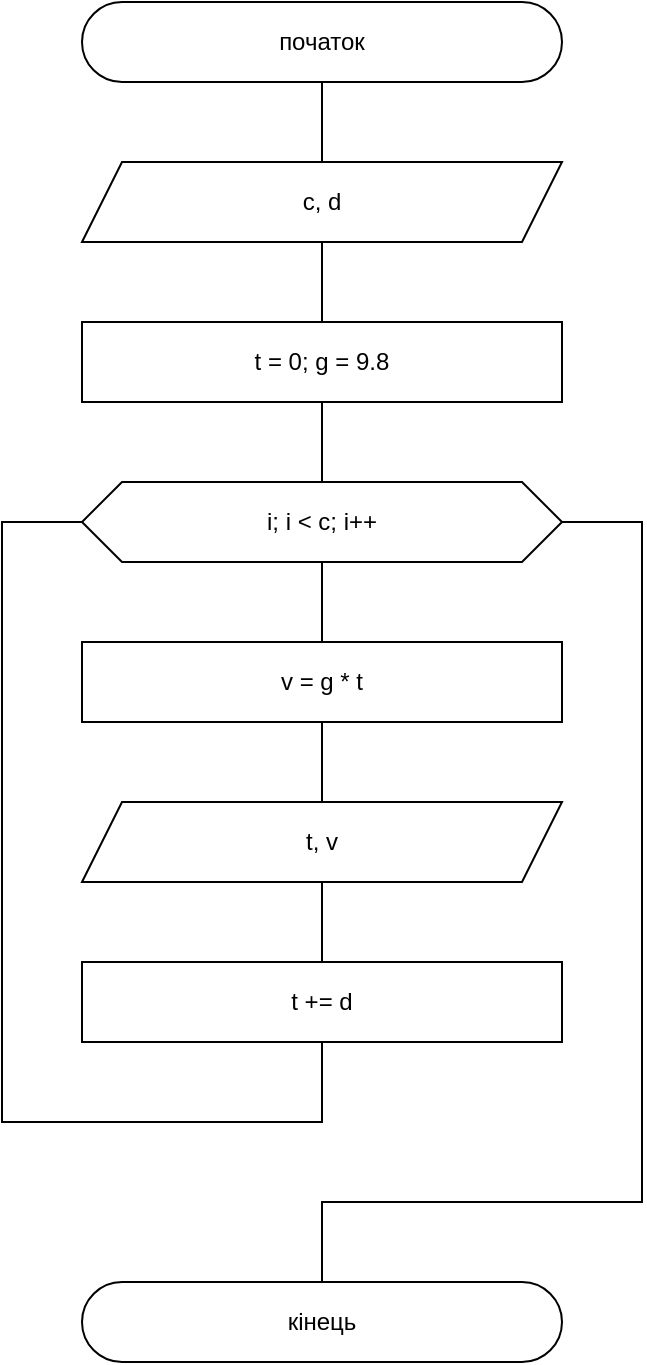 <mxfile version="20.3.3" type="device"><diagram id="mBOASeKgAhFQHN11qriA" name="Page-1"><mxGraphModel dx="1038" dy="529" grid="1" gridSize="10" guides="1" tooltips="1" connect="1" arrows="1" fold="1" page="1" pageScale="1" pageWidth="1169" pageHeight="1654" math="0" shadow="0"><root><mxCell id="0"/><mxCell id="1" parent="0"/><mxCell id="boXqaztt5i2hfqAZod-1-1" value="початок" style="rounded=1;whiteSpace=wrap;html=1;arcSize=50;" vertex="1" parent="1"><mxGeometry x="360" y="120" width="240" height="40" as="geometry"/></mxCell><mxCell id="boXqaztt5i2hfqAZod-1-2" value="кінець" style="rounded=1;whiteSpace=wrap;html=1;arcSize=50;" vertex="1" parent="1"><mxGeometry x="360" y="760" width="240" height="40" as="geometry"/></mxCell><mxCell id="boXqaztt5i2hfqAZod-1-3" value="c, d" style="shape=parallelogram;perimeter=parallelogramPerimeter;whiteSpace=wrap;html=1;fixedSize=1;" vertex="1" parent="1"><mxGeometry x="360" y="200" width="240" height="40" as="geometry"/></mxCell><mxCell id="boXqaztt5i2hfqAZod-1-4" value="t = 0; g = 9.8" style="rounded=0;whiteSpace=wrap;html=1;" vertex="1" parent="1"><mxGeometry x="360" y="280" width="240" height="40" as="geometry"/></mxCell><mxCell id="boXqaztt5i2hfqAZod-1-5" value="i; i &amp;lt; c; i++" style="shape=hexagon;perimeter=hexagonPerimeter2;whiteSpace=wrap;html=1;fixedSize=1;" vertex="1" parent="1"><mxGeometry x="360" y="360" width="240" height="40" as="geometry"/></mxCell><mxCell id="boXqaztt5i2hfqAZod-1-6" value="v = g * t" style="rounded=0;whiteSpace=wrap;html=1;" vertex="1" parent="1"><mxGeometry x="360" y="440" width="240" height="40" as="geometry"/></mxCell><mxCell id="boXqaztt5i2hfqAZod-1-7" value="t, v" style="shape=parallelogram;perimeter=parallelogramPerimeter;whiteSpace=wrap;html=1;fixedSize=1;" vertex="1" parent="1"><mxGeometry x="360" y="520" width="240" height="40" as="geometry"/></mxCell><mxCell id="boXqaztt5i2hfqAZod-1-8" value="t += d" style="rounded=0;whiteSpace=wrap;html=1;" vertex="1" parent="1"><mxGeometry x="360" y="600" width="240" height="40" as="geometry"/></mxCell><mxCell id="boXqaztt5i2hfqAZod-1-9" value="" style="endArrow=none;html=1;rounded=0;entryX=0.5;entryY=1;entryDx=0;entryDy=0;exitX=0.5;exitY=0;exitDx=0;exitDy=0;" edge="1" parent="1" source="boXqaztt5i2hfqAZod-1-3" target="boXqaztt5i2hfqAZod-1-1"><mxGeometry width="50" height="50" relative="1" as="geometry"><mxPoint x="690" y="165" as="sourcePoint"/><mxPoint x="740" y="115" as="targetPoint"/></mxGeometry></mxCell><mxCell id="boXqaztt5i2hfqAZod-1-10" value="" style="endArrow=none;html=1;rounded=0;entryX=0.5;entryY=1;entryDx=0;entryDy=0;exitX=0.5;exitY=0;exitDx=0;exitDy=0;" edge="1" parent="1" source="boXqaztt5i2hfqAZod-1-4" target="boXqaztt5i2hfqAZod-1-3"><mxGeometry width="50" height="50" relative="1" as="geometry"><mxPoint x="700" y="175" as="sourcePoint"/><mxPoint x="750" y="125" as="targetPoint"/></mxGeometry></mxCell><mxCell id="boXqaztt5i2hfqAZod-1-11" value="" style="endArrow=none;html=1;rounded=0;entryX=0.5;entryY=1;entryDx=0;entryDy=0;exitX=0.5;exitY=0;exitDx=0;exitDy=0;" edge="1" parent="1" source="boXqaztt5i2hfqAZod-1-5" target="boXqaztt5i2hfqAZod-1-4"><mxGeometry width="50" height="50" relative="1" as="geometry"><mxPoint x="710" y="185" as="sourcePoint"/><mxPoint x="760" y="135" as="targetPoint"/></mxGeometry></mxCell><mxCell id="boXqaztt5i2hfqAZod-1-12" value="" style="endArrow=none;html=1;rounded=0;entryX=0.5;entryY=1;entryDx=0;entryDy=0;exitX=0.5;exitY=0;exitDx=0;exitDy=0;" edge="1" parent="1" source="boXqaztt5i2hfqAZod-1-6" target="boXqaztt5i2hfqAZod-1-5"><mxGeometry width="50" height="50" relative="1" as="geometry"><mxPoint x="720" y="195" as="sourcePoint"/><mxPoint x="770" y="145" as="targetPoint"/></mxGeometry></mxCell><mxCell id="boXqaztt5i2hfqAZod-1-13" value="" style="endArrow=none;html=1;rounded=0;exitX=0.5;exitY=1;exitDx=0;exitDy=0;entryX=0.5;entryY=0;entryDx=0;entryDy=0;" edge="1" parent="1" source="boXqaztt5i2hfqAZod-1-6" target="boXqaztt5i2hfqAZod-1-7"><mxGeometry width="50" height="50" relative="1" as="geometry"><mxPoint x="730" y="205" as="sourcePoint"/><mxPoint x="780" y="155" as="targetPoint"/></mxGeometry></mxCell><mxCell id="boXqaztt5i2hfqAZod-1-14" value="" style="endArrow=none;html=1;rounded=0;exitX=0.5;exitY=1;exitDx=0;exitDy=0;entryX=0.5;entryY=0;entryDx=0;entryDy=0;" edge="1" parent="1" source="boXqaztt5i2hfqAZod-1-7" target="boXqaztt5i2hfqAZod-1-8"><mxGeometry width="50" height="50" relative="1" as="geometry"><mxPoint x="740" y="215" as="sourcePoint"/><mxPoint x="790" y="165" as="targetPoint"/></mxGeometry></mxCell><mxCell id="boXqaztt5i2hfqAZod-1-15" value="" style="endArrow=none;html=1;rounded=0;entryX=0.5;entryY=1;entryDx=0;entryDy=0;exitX=0;exitY=0.5;exitDx=0;exitDy=0;" edge="1" parent="1" source="boXqaztt5i2hfqAZod-1-5" target="boXqaztt5i2hfqAZod-1-8"><mxGeometry width="50" height="50" relative="1" as="geometry"><mxPoint x="750" y="225" as="sourcePoint"/><mxPoint x="800" y="175" as="targetPoint"/><Array as="points"><mxPoint x="320" y="380"/><mxPoint x="320" y="680"/><mxPoint x="480" y="680"/></Array></mxGeometry></mxCell><mxCell id="boXqaztt5i2hfqAZod-1-16" value="" style="endArrow=none;html=1;rounded=0;exitX=1;exitY=0.5;exitDx=0;exitDy=0;entryX=0.5;entryY=0;entryDx=0;entryDy=0;" edge="1" parent="1" source="boXqaztt5i2hfqAZod-1-5" target="boXqaztt5i2hfqAZod-1-2"><mxGeometry width="50" height="50" relative="1" as="geometry"><mxPoint x="760" y="235" as="sourcePoint"/><mxPoint x="810" y="185" as="targetPoint"/><Array as="points"><mxPoint x="640" y="380"/><mxPoint x="640" y="720"/><mxPoint x="480" y="720"/></Array></mxGeometry></mxCell></root></mxGraphModel></diagram></mxfile>